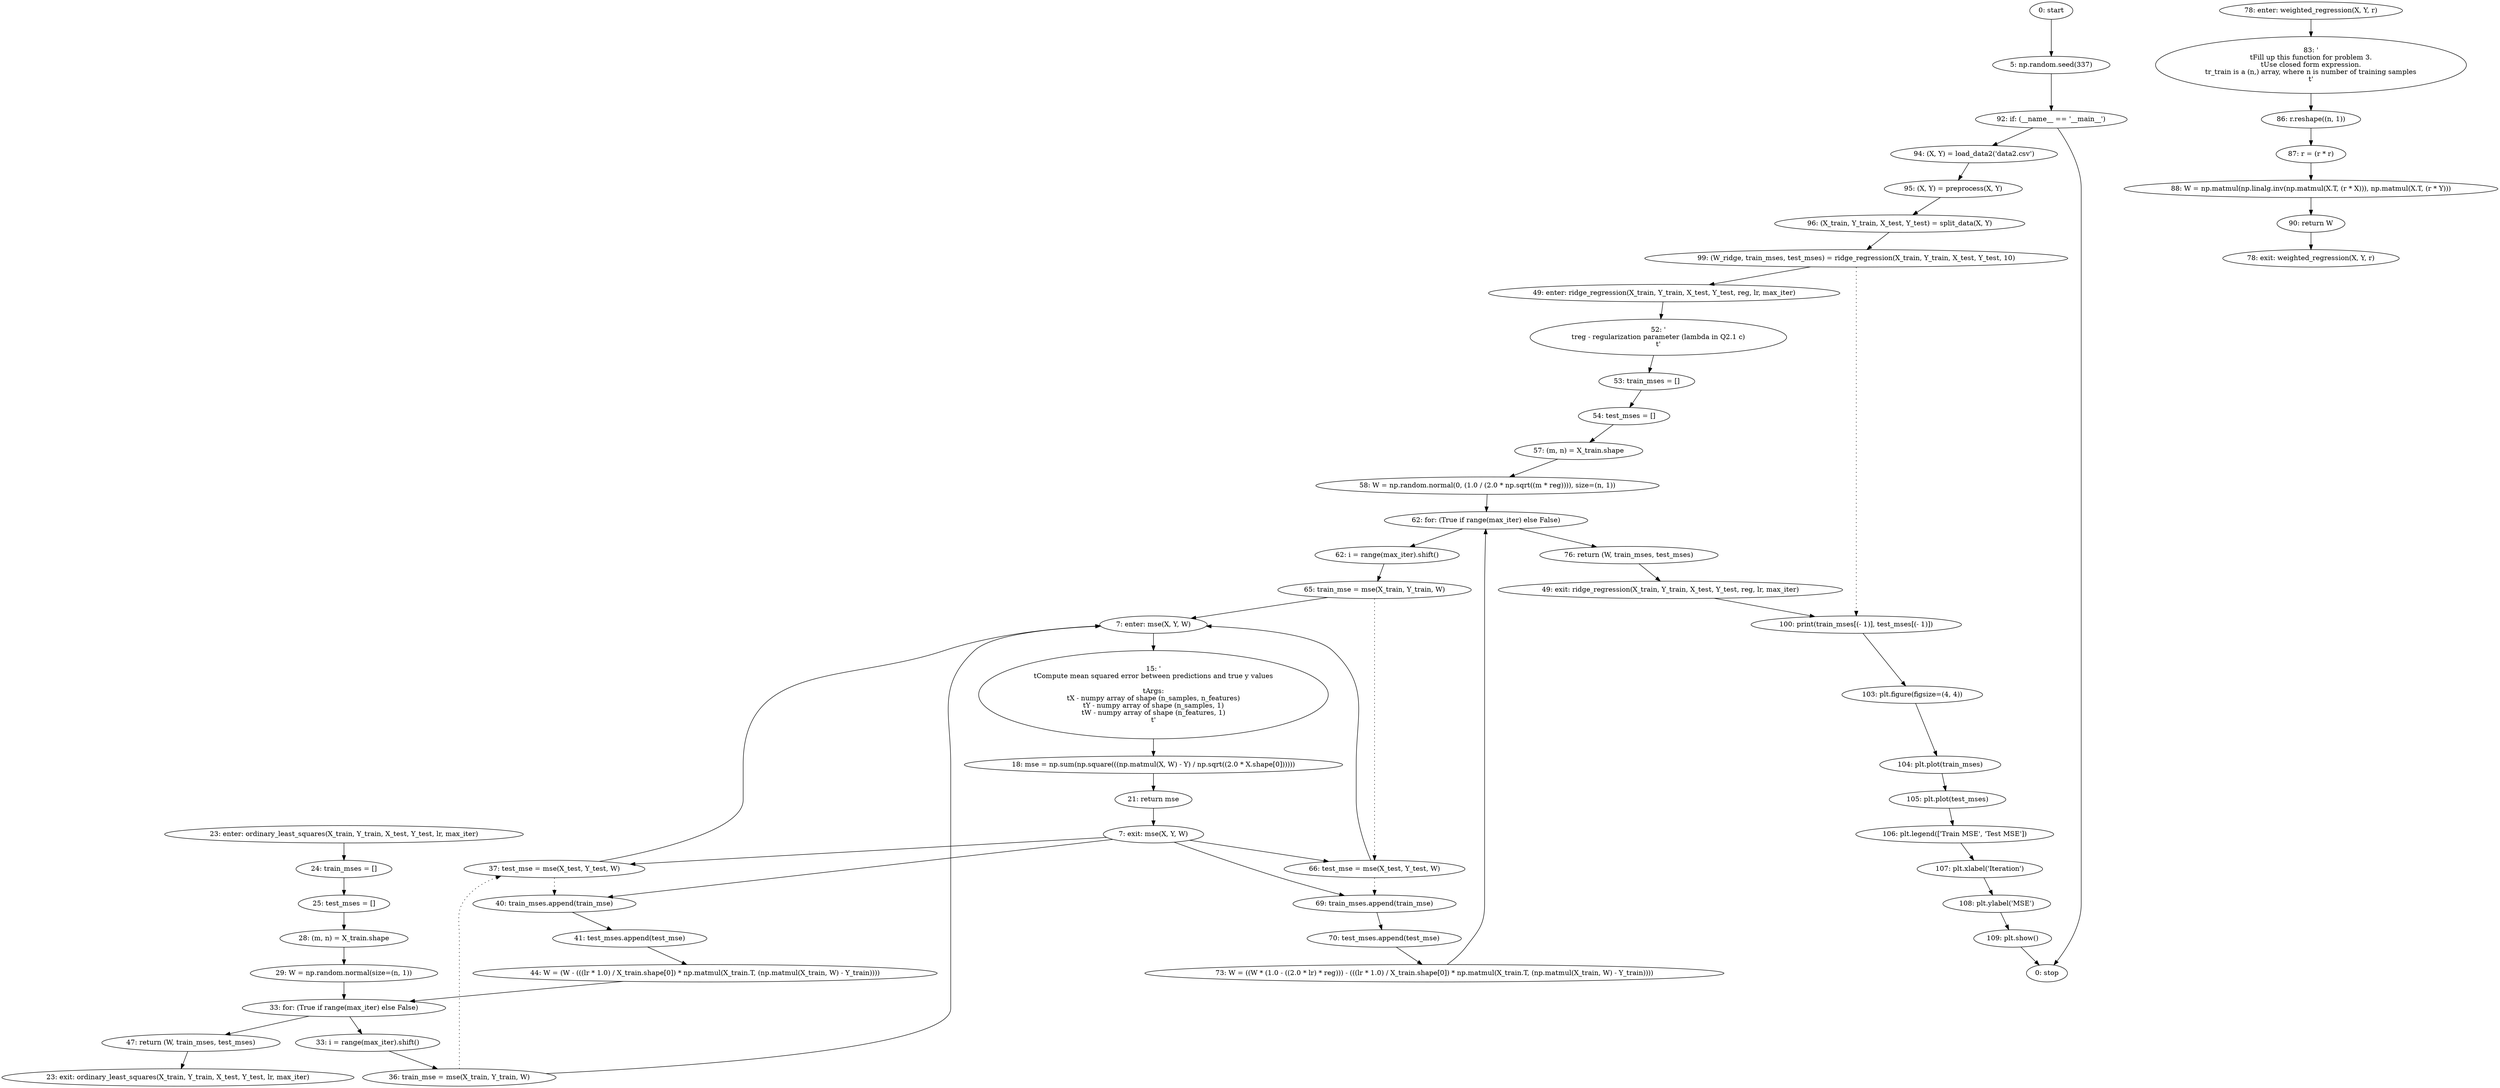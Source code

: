 strict digraph "" {
	node [label="\N"];
	0	 [label="0: start"];
	1	 [label="5: np.random.seed(337)"];
	0 -> 1;
	43	 [label="92: if: (__name__ == '__main__')"];
	1 -> 43;
	44	 [label="94: (X, Y) = load_data2('data2.csv')"];
	43 -> 44;
	56	 [label="0: stop"];
	43 -> 56;
	2	 [label="7: enter: mse(X, Y, W)"];
	4	 [label="15: '\n\tCompute mean squared error between predictions and true y values\n\n\tArgs:\n\tX - numpy array of shape (n_samples, n_features)\n\tY \
- numpy array of shape (n_samples, 1)\n\tW - numpy array of shape (n_features, 1)\n\t'"];
	2 -> 4;
	5	 [label="18: mse = np.sum(np.square(((np.matmul(X, W) - Y) / np.sqrt((2.0 * X.shape[0])))))"];
	4 -> 5;
	15	 [label="36: train_mse = mse(X_train, Y_train, W)"];
	15 -> 2;
	16	 [label="37: test_mse = mse(X_test, Y_test, W)"];
	15 -> 16	 [style=dotted,
		weight=100];
	16 -> 2;
	17	 [label="40: train_mses.append(train_mse)"];
	16 -> 17	 [style=dotted,
		weight=100];
	18	 [label="41: test_mses.append(test_mse)"];
	17 -> 18;
	30	 [label="65: train_mse = mse(X_train, Y_train, W)"];
	30 -> 2;
	31	 [label="66: test_mse = mse(X_test, Y_test, W)"];
	30 -> 31	 [style=dotted,
		weight=100];
	31 -> 2;
	32	 [label="69: train_mses.append(train_mse)"];
	31 -> 32	 [style=dotted,
		weight=100];
	33	 [label="70: test_mses.append(test_mse)"];
	32 -> 33;
	3	 [label="7: exit: mse(X, Y, W)"];
	3 -> 16;
	3 -> 17;
	3 -> 31;
	3 -> 32;
	6	 [label="21: return mse"];
	6 -> 3;
	5 -> 6;
	7	 [label="23: enter: ordinary_least_squares(X_train, Y_train, X_test, Y_test, lr, max_iter)"];
	9	 [label="24: train_mses = []"];
	7 -> 9;
	10	 [label="25: test_mses = []"];
	9 -> 10;
	8	 [label="23: exit: ordinary_least_squares(X_train, Y_train, X_test, Y_test, lr, max_iter)"];
	20	 [label="47: return (W, train_mses, test_mses)"];
	20 -> 8;
	11	 [label="28: (m, n) = X_train.shape"];
	10 -> 11;
	12	 [label="29: W = np.random.normal(size=(n, 1))"];
	11 -> 12;
	13	 [label="33: for: (True if range(max_iter) else False)"];
	12 -> 13;
	13 -> 20;
	14	 [label="33: i = range(max_iter).shift()"];
	13 -> 14;
	14 -> 15;
	19	 [label="44: W = (W - (((lr * 1.0) / X_train.shape[0]) * np.matmul(X_train.T, (np.matmul(X_train, W) - Y_train))))"];
	19 -> 13;
	18 -> 19;
	21	 [label="49: enter: ridge_regression(X_train, Y_train, X_test, Y_test, reg, lr, max_iter)"];
	23	 [label="52: '\n\treg - regularization parameter (lambda in Q2.1 c)\n\t'"];
	21 -> 23;
	24	 [label="53: train_mses = []"];
	23 -> 24;
	47	 [label="99: (W_ridge, train_mses, test_mses) = ridge_regression(X_train, Y_train, X_test, Y_test, 10)"];
	47 -> 21;
	48	 [label="100: print(train_mses[(- 1)], test_mses[(- 1)])"];
	47 -> 48	 [style=dotted,
		weight=100];
	49	 [label="103: plt.figure(figsize=(4, 4))"];
	48 -> 49;
	22	 [label="49: exit: ridge_regression(X_train, Y_train, X_test, Y_test, reg, lr, max_iter)"];
	22 -> 48;
	35	 [label="76: return (W, train_mses, test_mses)"];
	35 -> 22;
	25	 [label="54: test_mses = []"];
	24 -> 25;
	26	 [label="57: (m, n) = X_train.shape"];
	25 -> 26;
	27	 [label="58: W = np.random.normal(0, (1.0 / (2.0 * np.sqrt((m * reg)))), size=(n, 1))"];
	26 -> 27;
	28	 [label="62: for: (True if range(max_iter) else False)"];
	27 -> 28;
	28 -> 35;
	29	 [label="62: i = range(max_iter).shift()"];
	28 -> 29;
	29 -> 30;
	34	 [label="73: W = ((W * (1.0 - ((2.0 * lr) * reg))) - (((lr * 1.0) / X_train.shape[0]) * np.matmul(X_train.T, (np.matmul(X_train, W) - Y_train))))"];
	34 -> 28;
	33 -> 34;
	36	 [label="78: enter: weighted_regression(X, Y, r)"];
	38	 [label="83: '\n\tFill up this function for problem 3.\n\tUse closed form expression.\n\tr_train is a (n,) array, where n is number of training \
samples\n\t'"];
	36 -> 38;
	39	 [label="86: r.reshape((n, 1))"];
	38 -> 39;
	37	 [label="78: exit: weighted_regression(X, Y, r)"];
	42	 [label="90: return W"];
	42 -> 37;
	40	 [label="87: r = (r * r)"];
	39 -> 40;
	41	 [label="88: W = np.matmul(np.linalg.inv(np.matmul(X.T, (r * X))), np.matmul(X.T, (r * Y)))"];
	40 -> 41;
	41 -> 42;
	45	 [label="95: (X, Y) = preprocess(X, Y)"];
	44 -> 45;
	46	 [label="96: (X_train, Y_train, X_test, Y_test) = split_data(X, Y)"];
	45 -> 46;
	46 -> 47;
	50	 [label="104: plt.plot(train_mses)"];
	49 -> 50;
	51	 [label="105: plt.plot(test_mses)"];
	50 -> 51;
	52	 [label="106: plt.legend(['Train MSE', 'Test MSE'])"];
	51 -> 52;
	53	 [label="107: plt.xlabel('Iteration')"];
	52 -> 53;
	54	 [label="108: plt.ylabel('MSE')"];
	53 -> 54;
	55	 [label="109: plt.show()"];
	54 -> 55;
	55 -> 56;
}

